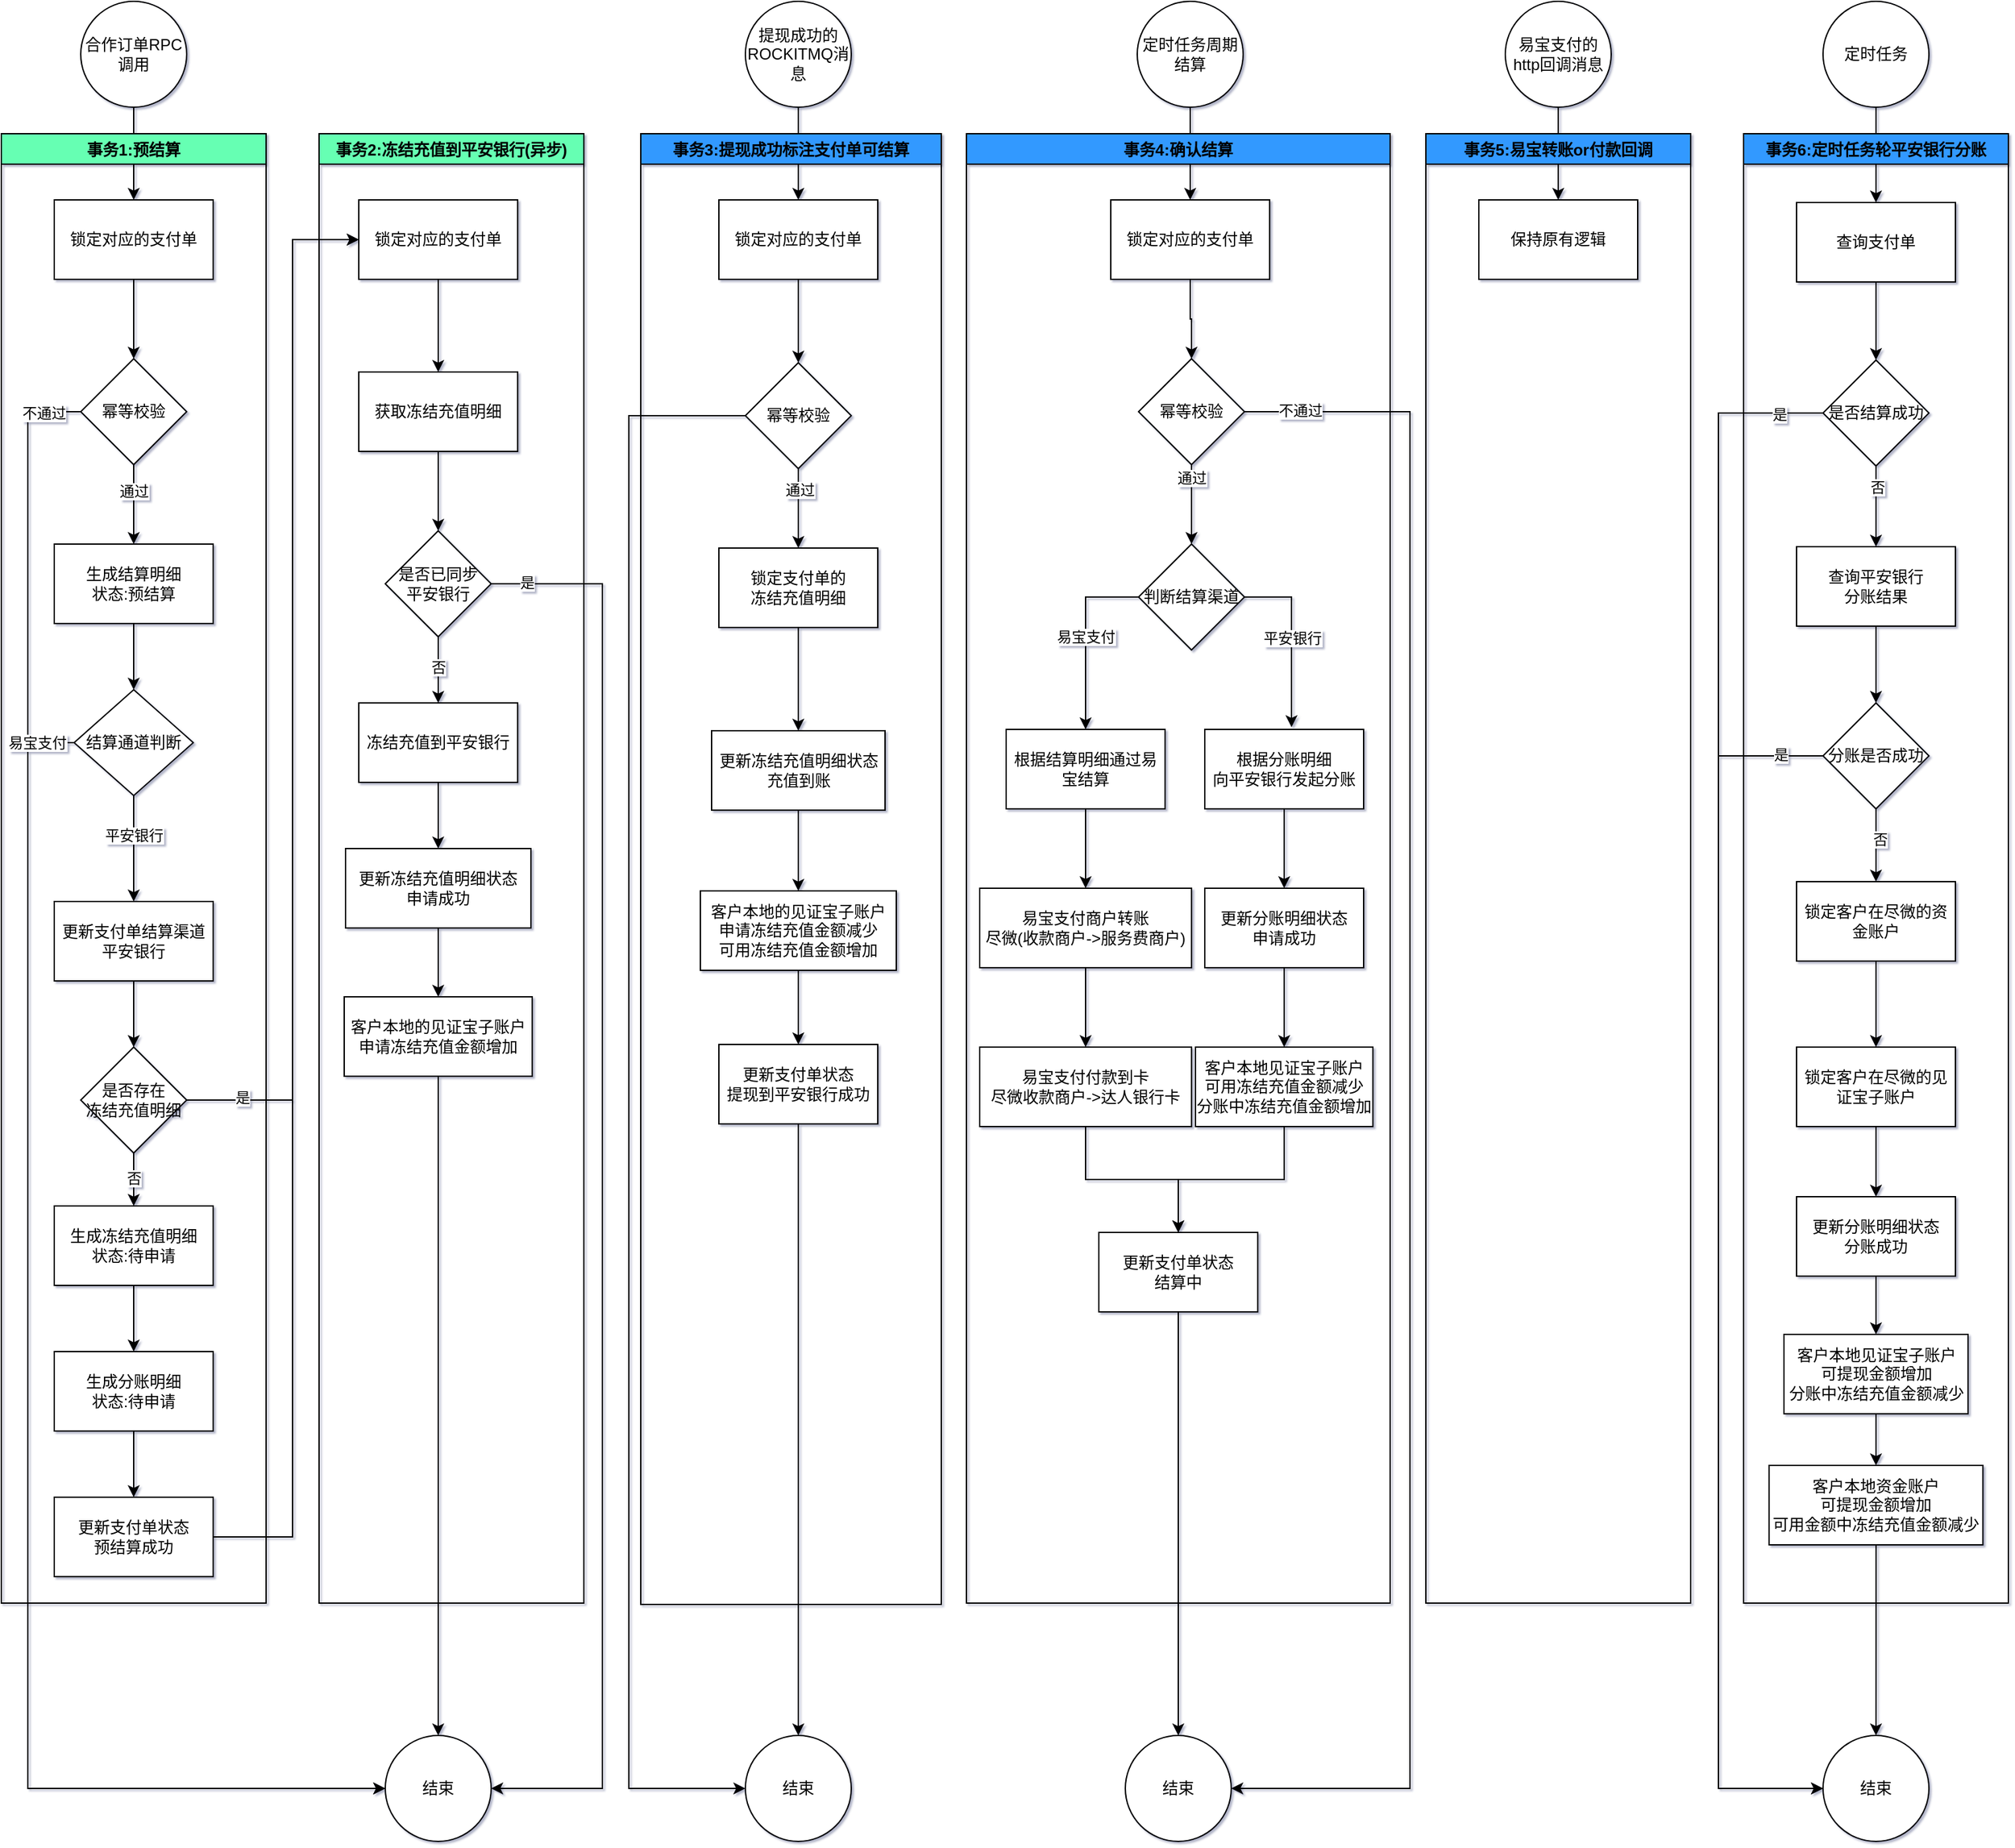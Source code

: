 <mxfile version="16.0.0" type="github">
  <diagram id="C5RBs43oDa-KdzZeNtuy" name="Page-1">
    <mxGraphModel dx="1056" dy="588" grid="0" gridSize="10" guides="1" tooltips="1" connect="1" arrows="1" fold="1" page="1" pageScale="1" pageWidth="827" pageHeight="1169" math="0" shadow="1">
      <root>
        <mxCell id="WIyWlLk6GJQsqaUBKTNV-0" />
        <mxCell id="WIyWlLk6GJQsqaUBKTNV-1" parent="WIyWlLk6GJQsqaUBKTNV-0" />
        <mxCell id="2LK_YFwhrAIKgzWSwJJ9-125" style="edgeStyle=orthogonalEdgeStyle;rounded=0;orthogonalLoop=1;jettySize=auto;html=1;entryX=0.5;entryY=0;entryDx=0;entryDy=0;" edge="1" parent="WIyWlLk6GJQsqaUBKTNV-1" source="2LK_YFwhrAIKgzWSwJJ9-124" target="2LK_YFwhrAIKgzWSwJJ9-101">
          <mxGeometry relative="1" as="geometry" />
        </mxCell>
        <mxCell id="2LK_YFwhrAIKgzWSwJJ9-126" style="edgeStyle=orthogonalEdgeStyle;rounded=0;orthogonalLoop=1;jettySize=auto;html=1;entryX=0.5;entryY=0;entryDx=0;entryDy=0;" edge="1" parent="WIyWlLk6GJQsqaUBKTNV-1" source="2LK_YFwhrAIKgzWSwJJ9-119" target="2LK_YFwhrAIKgzWSwJJ9-93">
          <mxGeometry relative="1" as="geometry" />
        </mxCell>
        <mxCell id="2LK_YFwhrAIKgzWSwJJ9-10" style="edgeStyle=orthogonalEdgeStyle;rounded=0;orthogonalLoop=1;jettySize=auto;html=1;entryX=0.5;entryY=0;entryDx=0;entryDy=0;" edge="1" parent="WIyWlLk6GJQsqaUBKTNV-1" source="2LK_YFwhrAIKgzWSwJJ9-0" target="2LK_YFwhrAIKgzWSwJJ9-3">
          <mxGeometry relative="1" as="geometry" />
        </mxCell>
        <mxCell id="2LK_YFwhrAIKgzWSwJJ9-119" value="易宝支付的http回调消息" style="ellipse;whiteSpace=wrap;html=1;aspect=fixed;fillColor=#FFFFFF;" vertex="1" parent="WIyWlLk6GJQsqaUBKTNV-1">
          <mxGeometry x="1196" y="80" width="80" height="80" as="geometry" />
        </mxCell>
        <mxCell id="2LK_YFwhrAIKgzWSwJJ9-0" value="合作订单RPC调用" style="ellipse;whiteSpace=wrap;html=1;aspect=fixed;" vertex="1" parent="WIyWlLk6GJQsqaUBKTNV-1">
          <mxGeometry x="120" y="80" width="80" height="80" as="geometry" />
        </mxCell>
        <mxCell id="2LK_YFwhrAIKgzWSwJJ9-12" style="edgeStyle=orthogonalEdgeStyle;rounded=0;orthogonalLoop=1;jettySize=auto;html=1;exitX=0.5;exitY=1;exitDx=0;exitDy=0;entryX=0.5;entryY=0;entryDx=0;entryDy=0;" edge="1" parent="WIyWlLk6GJQsqaUBKTNV-1" source="2LK_YFwhrAIKgzWSwJJ9-2" target="2LK_YFwhrAIKgzWSwJJ9-4">
          <mxGeometry relative="1" as="geometry" />
        </mxCell>
        <mxCell id="2LK_YFwhrAIKgzWSwJJ9-22" value="通过" style="edgeLabel;html=1;align=center;verticalAlign=middle;resizable=0;points=[];" vertex="1" connectable="0" parent="2LK_YFwhrAIKgzWSwJJ9-12">
          <mxGeometry x="-0.44" y="2" relative="1" as="geometry">
            <mxPoint x="-2" y="3" as="offset" />
          </mxGeometry>
        </mxCell>
        <mxCell id="2LK_YFwhrAIKgzWSwJJ9-37" style="edgeStyle=orthogonalEdgeStyle;rounded=0;orthogonalLoop=1;jettySize=auto;html=1;entryX=0;entryY=0.5;entryDx=0;entryDy=0;" edge="1" parent="WIyWlLk6GJQsqaUBKTNV-1" source="2LK_YFwhrAIKgzWSwJJ9-2" target="2LK_YFwhrAIKgzWSwJJ9-33">
          <mxGeometry relative="1" as="geometry">
            <mxPoint x="80" y="770" as="targetPoint" />
            <Array as="points">
              <mxPoint x="80" y="390" />
              <mxPoint x="80" y="1430" />
            </Array>
          </mxGeometry>
        </mxCell>
        <mxCell id="2LK_YFwhrAIKgzWSwJJ9-146" value="不通过" style="edgeLabel;html=1;align=center;verticalAlign=middle;resizable=0;points=[];" vertex="1" connectable="0" parent="2LK_YFwhrAIKgzWSwJJ9-37">
          <mxGeometry x="-0.973" y="2" relative="1" as="geometry">
            <mxPoint x="-10" y="-1" as="offset" />
          </mxGeometry>
        </mxCell>
        <mxCell id="2LK_YFwhrAIKgzWSwJJ9-2" value="幂等校验" style="rhombus;whiteSpace=wrap;html=1;" vertex="1" parent="WIyWlLk6GJQsqaUBKTNV-1">
          <mxGeometry x="120" y="350" width="80" height="80" as="geometry" />
        </mxCell>
        <mxCell id="2LK_YFwhrAIKgzWSwJJ9-11" style="edgeStyle=orthogonalEdgeStyle;rounded=0;orthogonalLoop=1;jettySize=auto;html=1;exitX=0.5;exitY=1;exitDx=0;exitDy=0;entryX=0.5;entryY=0;entryDx=0;entryDy=0;" edge="1" parent="WIyWlLk6GJQsqaUBKTNV-1" source="2LK_YFwhrAIKgzWSwJJ9-3" target="2LK_YFwhrAIKgzWSwJJ9-2">
          <mxGeometry relative="1" as="geometry" />
        </mxCell>
        <mxCell id="2LK_YFwhrAIKgzWSwJJ9-3" value="锁定对应的支付单" style="rounded=0;whiteSpace=wrap;html=1;" vertex="1" parent="WIyWlLk6GJQsqaUBKTNV-1">
          <mxGeometry x="100" y="230" width="120" height="60" as="geometry" />
        </mxCell>
        <mxCell id="2LK_YFwhrAIKgzWSwJJ9-13" style="edgeStyle=orthogonalEdgeStyle;rounded=0;orthogonalLoop=1;jettySize=auto;html=1;entryX=0.5;entryY=0;entryDx=0;entryDy=0;" edge="1" parent="WIyWlLk6GJQsqaUBKTNV-1" source="2LK_YFwhrAIKgzWSwJJ9-4" target="2LK_YFwhrAIKgzWSwJJ9-6">
          <mxGeometry relative="1" as="geometry" />
        </mxCell>
        <mxCell id="2LK_YFwhrAIKgzWSwJJ9-4" value="生成结算明细&lt;br&gt;状态:预结算" style="rounded=0;whiteSpace=wrap;html=1;" vertex="1" parent="WIyWlLk6GJQsqaUBKTNV-1">
          <mxGeometry x="100" y="490" width="120" height="60" as="geometry" />
        </mxCell>
        <mxCell id="2LK_YFwhrAIKgzWSwJJ9-18" style="edgeStyle=orthogonalEdgeStyle;rounded=0;orthogonalLoop=1;jettySize=auto;html=1;entryX=0;entryY=0.5;entryDx=0;entryDy=0;exitX=1;exitY=0.5;exitDx=0;exitDy=0;" edge="1" parent="WIyWlLk6GJQsqaUBKTNV-1" source="2LK_YFwhrAIKgzWSwJJ9-24" target="2LK_YFwhrAIKgzWSwJJ9-7">
          <mxGeometry relative="1" as="geometry">
            <Array as="points">
              <mxPoint x="280" y="1240" />
              <mxPoint x="280" y="260" />
            </Array>
          </mxGeometry>
        </mxCell>
        <mxCell id="2LK_YFwhrAIKgzWSwJJ9-35" style="edgeStyle=orthogonalEdgeStyle;rounded=0;orthogonalLoop=1;jettySize=auto;html=1;entryX=0;entryY=0.5;entryDx=0;entryDy=0;" edge="1" parent="WIyWlLk6GJQsqaUBKTNV-1" source="2LK_YFwhrAIKgzWSwJJ9-6" target="2LK_YFwhrAIKgzWSwJJ9-33">
          <mxGeometry relative="1" as="geometry">
            <Array as="points">
              <mxPoint x="80" y="640" />
              <mxPoint x="80" y="1430" />
            </Array>
          </mxGeometry>
        </mxCell>
        <mxCell id="2LK_YFwhrAIKgzWSwJJ9-36" value="易宝支付" style="edgeLabel;html=1;align=center;verticalAlign=middle;resizable=0;points=[];" vertex="1" connectable="0" parent="2LK_YFwhrAIKgzWSwJJ9-35">
          <mxGeometry x="-0.456" y="-3" relative="1" as="geometry">
            <mxPoint x="10" y="-263" as="offset" />
          </mxGeometry>
        </mxCell>
        <mxCell id="2LK_YFwhrAIKgzWSwJJ9-42" style="edgeStyle=orthogonalEdgeStyle;rounded=0;orthogonalLoop=1;jettySize=auto;html=1;entryX=0.5;entryY=0;entryDx=0;entryDy=0;" edge="1" parent="WIyWlLk6GJQsqaUBKTNV-1" source="2LK_YFwhrAIKgzWSwJJ9-6" target="2LK_YFwhrAIKgzWSwJJ9-41">
          <mxGeometry relative="1" as="geometry" />
        </mxCell>
        <mxCell id="2LK_YFwhrAIKgzWSwJJ9-43" value="平安银行" style="edgeLabel;html=1;align=center;verticalAlign=middle;resizable=0;points=[];" vertex="1" connectable="0" parent="2LK_YFwhrAIKgzWSwJJ9-42">
          <mxGeometry x="-0.478" y="3" relative="1" as="geometry">
            <mxPoint x="-3" y="9" as="offset" />
          </mxGeometry>
        </mxCell>
        <mxCell id="2LK_YFwhrAIKgzWSwJJ9-6" value="结算通道判断" style="rhombus;whiteSpace=wrap;html=1;" vertex="1" parent="WIyWlLk6GJQsqaUBKTNV-1">
          <mxGeometry x="115" y="600" width="90" height="80" as="geometry" />
        </mxCell>
        <mxCell id="2LK_YFwhrAIKgzWSwJJ9-27" style="edgeStyle=orthogonalEdgeStyle;rounded=0;orthogonalLoop=1;jettySize=auto;html=1;entryX=0.5;entryY=0;entryDx=0;entryDy=0;" edge="1" parent="WIyWlLk6GJQsqaUBKTNV-1" source="2LK_YFwhrAIKgzWSwJJ9-7" target="2LK_YFwhrAIKgzWSwJJ9-9">
          <mxGeometry relative="1" as="geometry" />
        </mxCell>
        <mxCell id="2LK_YFwhrAIKgzWSwJJ9-7" value="锁定对应的支付单" style="rounded=0;whiteSpace=wrap;html=1;" vertex="1" parent="WIyWlLk6GJQsqaUBKTNV-1">
          <mxGeometry x="330" y="230" width="120" height="60" as="geometry" />
        </mxCell>
        <mxCell id="2LK_YFwhrAIKgzWSwJJ9-31" style="edgeStyle=orthogonalEdgeStyle;rounded=0;orthogonalLoop=1;jettySize=auto;html=1;entryX=0.5;entryY=0;entryDx=0;entryDy=0;" edge="1" parent="WIyWlLk6GJQsqaUBKTNV-1" source="2LK_YFwhrAIKgzWSwJJ9-8" target="2LK_YFwhrAIKgzWSwJJ9-29">
          <mxGeometry relative="1" as="geometry" />
        </mxCell>
        <mxCell id="2LK_YFwhrAIKgzWSwJJ9-143" value="否" style="edgeLabel;html=1;align=center;verticalAlign=middle;resizable=0;points=[];" vertex="1" connectable="0" parent="2LK_YFwhrAIKgzWSwJJ9-31">
          <mxGeometry x="-0.105" relative="1" as="geometry">
            <mxPoint as="offset" />
          </mxGeometry>
        </mxCell>
        <mxCell id="2LK_YFwhrAIKgzWSwJJ9-144" style="edgeStyle=orthogonalEdgeStyle;rounded=0;orthogonalLoop=1;jettySize=auto;html=1;entryX=1;entryY=0.5;entryDx=0;entryDy=0;" edge="1" parent="WIyWlLk6GJQsqaUBKTNV-1" source="2LK_YFwhrAIKgzWSwJJ9-8" target="2LK_YFwhrAIKgzWSwJJ9-33">
          <mxGeometry relative="1" as="geometry">
            <mxPoint x="509" y="1147" as="targetPoint" />
            <Array as="points">
              <mxPoint x="514" y="520" />
              <mxPoint x="514" y="1430" />
            </Array>
          </mxGeometry>
        </mxCell>
        <mxCell id="2LK_YFwhrAIKgzWSwJJ9-145" value="是" style="edgeLabel;html=1;align=center;verticalAlign=middle;resizable=0;points=[];" vertex="1" connectable="0" parent="2LK_YFwhrAIKgzWSwJJ9-144">
          <mxGeometry x="-0.951" y="1" relative="1" as="geometry">
            <mxPoint as="offset" />
          </mxGeometry>
        </mxCell>
        <mxCell id="2LK_YFwhrAIKgzWSwJJ9-8" value="是否已同步&lt;br&gt;平安银行" style="rhombus;whiteSpace=wrap;html=1;" vertex="1" parent="WIyWlLk6GJQsqaUBKTNV-1">
          <mxGeometry x="350" y="480" width="80" height="80" as="geometry" />
        </mxCell>
        <mxCell id="2LK_YFwhrAIKgzWSwJJ9-28" style="edgeStyle=orthogonalEdgeStyle;rounded=0;orthogonalLoop=1;jettySize=auto;html=1;entryX=0.5;entryY=0;entryDx=0;entryDy=0;" edge="1" parent="WIyWlLk6GJQsqaUBKTNV-1" source="2LK_YFwhrAIKgzWSwJJ9-9" target="2LK_YFwhrAIKgzWSwJJ9-8">
          <mxGeometry relative="1" as="geometry" />
        </mxCell>
        <mxCell id="2LK_YFwhrAIKgzWSwJJ9-9" value="获取冻结充值明细" style="rounded=0;whiteSpace=wrap;html=1;" vertex="1" parent="WIyWlLk6GJQsqaUBKTNV-1">
          <mxGeometry x="330" y="360" width="120" height="60" as="geometry" />
        </mxCell>
        <mxCell id="2LK_YFwhrAIKgzWSwJJ9-19" style="edgeStyle=orthogonalEdgeStyle;rounded=0;orthogonalLoop=1;jettySize=auto;html=1;entryX=0;entryY=0.5;entryDx=0;entryDy=0;exitX=1;exitY=0.5;exitDx=0;exitDy=0;" edge="1" parent="WIyWlLk6GJQsqaUBKTNV-1" source="2LK_YFwhrAIKgzWSwJJ9-15" target="2LK_YFwhrAIKgzWSwJJ9-7">
          <mxGeometry relative="1" as="geometry">
            <Array as="points">
              <mxPoint x="280" y="910" />
              <mxPoint x="280" y="260" />
            </Array>
          </mxGeometry>
        </mxCell>
        <mxCell id="2LK_YFwhrAIKgzWSwJJ9-21" value="是" style="edgeLabel;html=1;align=center;verticalAlign=middle;resizable=0;points=[];" vertex="1" connectable="0" parent="2LK_YFwhrAIKgzWSwJJ9-19">
          <mxGeometry x="-0.893" y="2" relative="1" as="geometry">
            <mxPoint as="offset" />
          </mxGeometry>
        </mxCell>
        <mxCell id="2LK_YFwhrAIKgzWSwJJ9-23" value="事务1:预结算" style="swimlane;fillColor=#66FFB3;" vertex="1" parent="WIyWlLk6GJQsqaUBKTNV-1">
          <mxGeometry x="60" y="180" width="200" height="1110" as="geometry" />
        </mxCell>
        <mxCell id="2LK_YFwhrAIKgzWSwJJ9-24" value="更新支付单状态&lt;br&gt;预结算成功" style="rounded=0;whiteSpace=wrap;html=1;" vertex="1" parent="2LK_YFwhrAIKgzWSwJJ9-23">
          <mxGeometry x="40" y="1030" width="120" height="60" as="geometry" />
        </mxCell>
        <mxCell id="2LK_YFwhrAIKgzWSwJJ9-57" style="edgeStyle=orthogonalEdgeStyle;rounded=0;orthogonalLoop=1;jettySize=auto;html=1;entryX=0.5;entryY=0;entryDx=0;entryDy=0;" edge="1" parent="2LK_YFwhrAIKgzWSwJJ9-23" source="2LK_YFwhrAIKgzWSwJJ9-5" target="2LK_YFwhrAIKgzWSwJJ9-56">
          <mxGeometry relative="1" as="geometry" />
        </mxCell>
        <mxCell id="2LK_YFwhrAIKgzWSwJJ9-5" value="生成冻结充值明细&lt;br&gt;状态:待申请" style="rounded=0;whiteSpace=wrap;html=1;" vertex="1" parent="2LK_YFwhrAIKgzWSwJJ9-23">
          <mxGeometry x="40" y="810" width="120" height="60" as="geometry" />
        </mxCell>
        <mxCell id="2LK_YFwhrAIKgzWSwJJ9-15" value="是否存在&lt;br&gt;冻结充值明细" style="rhombus;whiteSpace=wrap;html=1;" vertex="1" parent="2LK_YFwhrAIKgzWSwJJ9-23">
          <mxGeometry x="60" y="690" width="80" height="80" as="geometry" />
        </mxCell>
        <mxCell id="2LK_YFwhrAIKgzWSwJJ9-16" style="edgeStyle=orthogonalEdgeStyle;rounded=0;orthogonalLoop=1;jettySize=auto;html=1;entryX=0.5;entryY=0;entryDx=0;entryDy=0;" edge="1" parent="2LK_YFwhrAIKgzWSwJJ9-23" source="2LK_YFwhrAIKgzWSwJJ9-15" target="2LK_YFwhrAIKgzWSwJJ9-5">
          <mxGeometry relative="1" as="geometry" />
        </mxCell>
        <mxCell id="2LK_YFwhrAIKgzWSwJJ9-20" value="否" style="edgeLabel;html=1;align=center;verticalAlign=middle;resizable=0;points=[];" vertex="1" connectable="0" parent="2LK_YFwhrAIKgzWSwJJ9-16">
          <mxGeometry x="-0.683" y="2" relative="1" as="geometry">
            <mxPoint x="-2" y="12" as="offset" />
          </mxGeometry>
        </mxCell>
        <mxCell id="2LK_YFwhrAIKgzWSwJJ9-44" style="edgeStyle=orthogonalEdgeStyle;rounded=0;orthogonalLoop=1;jettySize=auto;html=1;entryX=0.5;entryY=0;entryDx=0;entryDy=0;" edge="1" parent="2LK_YFwhrAIKgzWSwJJ9-23" source="2LK_YFwhrAIKgzWSwJJ9-41" target="2LK_YFwhrAIKgzWSwJJ9-15">
          <mxGeometry relative="1" as="geometry" />
        </mxCell>
        <mxCell id="2LK_YFwhrAIKgzWSwJJ9-41" value="更新支付单结算渠道&lt;br&gt;平安银行" style="rounded=0;whiteSpace=wrap;html=1;" vertex="1" parent="2LK_YFwhrAIKgzWSwJJ9-23">
          <mxGeometry x="40" y="580" width="120" height="60" as="geometry" />
        </mxCell>
        <mxCell id="2LK_YFwhrAIKgzWSwJJ9-58" style="edgeStyle=orthogonalEdgeStyle;rounded=0;orthogonalLoop=1;jettySize=auto;html=1;entryX=0.5;entryY=0;entryDx=0;entryDy=0;" edge="1" parent="2LK_YFwhrAIKgzWSwJJ9-23" source="2LK_YFwhrAIKgzWSwJJ9-56" target="2LK_YFwhrAIKgzWSwJJ9-24">
          <mxGeometry relative="1" as="geometry" />
        </mxCell>
        <mxCell id="2LK_YFwhrAIKgzWSwJJ9-56" value="生成分账明细&lt;br&gt;状态:待申请" style="rounded=0;whiteSpace=wrap;html=1;fillColor=#FFFFFF;" vertex="1" parent="2LK_YFwhrAIKgzWSwJJ9-23">
          <mxGeometry x="40" y="920" width="120" height="60" as="geometry" />
        </mxCell>
        <mxCell id="2LK_YFwhrAIKgzWSwJJ9-26" value="事务2:冻结充值到平安银行(异步)" style="swimlane;fillColor=#66FFB3;" vertex="1" parent="WIyWlLk6GJQsqaUBKTNV-1">
          <mxGeometry x="300" y="180" width="200" height="1110" as="geometry" />
        </mxCell>
        <mxCell id="2LK_YFwhrAIKgzWSwJJ9-32" style="edgeStyle=orthogonalEdgeStyle;rounded=0;orthogonalLoop=1;jettySize=auto;html=1;entryX=0.5;entryY=0;entryDx=0;entryDy=0;" edge="1" parent="2LK_YFwhrAIKgzWSwJJ9-26" source="2LK_YFwhrAIKgzWSwJJ9-29" target="2LK_YFwhrAIKgzWSwJJ9-30">
          <mxGeometry relative="1" as="geometry" />
        </mxCell>
        <mxCell id="2LK_YFwhrAIKgzWSwJJ9-29" value="冻结充值到平安银行" style="rounded=0;whiteSpace=wrap;html=1;" vertex="1" parent="2LK_YFwhrAIKgzWSwJJ9-26">
          <mxGeometry x="30" y="430" width="120" height="60" as="geometry" />
        </mxCell>
        <mxCell id="2LK_YFwhrAIKgzWSwJJ9-104" style="edgeStyle=orthogonalEdgeStyle;rounded=0;orthogonalLoop=1;jettySize=auto;html=1;entryX=0.5;entryY=0;entryDx=0;entryDy=0;" edge="1" parent="2LK_YFwhrAIKgzWSwJJ9-26" source="2LK_YFwhrAIKgzWSwJJ9-30" target="2LK_YFwhrAIKgzWSwJJ9-103">
          <mxGeometry relative="1" as="geometry" />
        </mxCell>
        <mxCell id="2LK_YFwhrAIKgzWSwJJ9-30" value="更新冻结充值明细状态&lt;br&gt;申请成功" style="rounded=0;whiteSpace=wrap;html=1;" vertex="1" parent="2LK_YFwhrAIKgzWSwJJ9-26">
          <mxGeometry x="20" y="540" width="140" height="60" as="geometry" />
        </mxCell>
        <mxCell id="2LK_YFwhrAIKgzWSwJJ9-103" value="客户本地的见证宝子账户&lt;br&gt;申请冻结充值金额增加" style="rounded=0;whiteSpace=wrap;html=1;fillColor=#FFFFFF;" vertex="1" parent="2LK_YFwhrAIKgzWSwJJ9-26">
          <mxGeometry x="19" y="652" width="142" height="60" as="geometry" />
        </mxCell>
        <mxCell id="2LK_YFwhrAIKgzWSwJJ9-33" value="结束" style="ellipse;whiteSpace=wrap;html=1;aspect=fixed;" vertex="1" parent="WIyWlLk6GJQsqaUBKTNV-1">
          <mxGeometry x="350" y="1390" width="80" height="80" as="geometry" />
        </mxCell>
        <mxCell id="2LK_YFwhrAIKgzWSwJJ9-34" style="edgeStyle=orthogonalEdgeStyle;rounded=0;orthogonalLoop=1;jettySize=auto;html=1;entryX=0.5;entryY=0;entryDx=0;entryDy=0;exitX=0.5;exitY=1;exitDx=0;exitDy=0;" edge="1" parent="WIyWlLk6GJQsqaUBKTNV-1" source="2LK_YFwhrAIKgzWSwJJ9-103" target="2LK_YFwhrAIKgzWSwJJ9-33">
          <mxGeometry relative="1" as="geometry">
            <mxPoint x="390" y="941" as="sourcePoint" />
          </mxGeometry>
        </mxCell>
        <mxCell id="2LK_YFwhrAIKgzWSwJJ9-72" style="edgeStyle=orthogonalEdgeStyle;rounded=0;orthogonalLoop=1;jettySize=auto;html=1;entryX=0.5;entryY=0;entryDx=0;entryDy=0;" edge="1" parent="WIyWlLk6GJQsqaUBKTNV-1" source="2LK_YFwhrAIKgzWSwJJ9-38" target="2LK_YFwhrAIKgzWSwJJ9-47">
          <mxGeometry relative="1" as="geometry" />
        </mxCell>
        <mxCell id="2LK_YFwhrAIKgzWSwJJ9-38" value="定时任务周期结算" style="ellipse;whiteSpace=wrap;html=1;aspect=fixed;" vertex="1" parent="WIyWlLk6GJQsqaUBKTNV-1">
          <mxGeometry x="918" y="80" width="80" height="80" as="geometry" />
        </mxCell>
        <mxCell id="2LK_YFwhrAIKgzWSwJJ9-54" value="事务4:确认结算" style="swimlane;fillColor=#3399FF;" vertex="1" parent="WIyWlLk6GJQsqaUBKTNV-1">
          <mxGeometry x="789" y="180" width="320" height="1110" as="geometry" />
        </mxCell>
        <mxCell id="2LK_YFwhrAIKgzWSwJJ9-65" style="edgeStyle=orthogonalEdgeStyle;rounded=0;orthogonalLoop=1;jettySize=auto;html=1;entryX=0.5;entryY=0;entryDx=0;entryDy=0;" edge="1" parent="2LK_YFwhrAIKgzWSwJJ9-54" source="2LK_YFwhrAIKgzWSwJJ9-50" target="2LK_YFwhrAIKgzWSwJJ9-51">
          <mxGeometry relative="1" as="geometry" />
        </mxCell>
        <mxCell id="2LK_YFwhrAIKgzWSwJJ9-50" value="根据分账明细&lt;br&gt;向平安银行发起分账" style="rounded=0;whiteSpace=wrap;html=1;fillColor=#FFFFFF;" vertex="1" parent="2LK_YFwhrAIKgzWSwJJ9-54">
          <mxGeometry x="180" y="450" width="120" height="60" as="geometry" />
        </mxCell>
        <mxCell id="2LK_YFwhrAIKgzWSwJJ9-69" style="edgeStyle=orthogonalEdgeStyle;rounded=0;orthogonalLoop=1;jettySize=auto;html=1;entryX=0.5;entryY=0;entryDx=0;entryDy=0;exitX=0.5;exitY=1;exitDx=0;exitDy=0;" edge="1" parent="2LK_YFwhrAIKgzWSwJJ9-54" source="2LK_YFwhrAIKgzWSwJJ9-121" target="2LK_YFwhrAIKgzWSwJJ9-52">
          <mxGeometry relative="1" as="geometry">
            <mxPoint x="264" y="766" as="sourcePoint" />
            <Array as="points">
              <mxPoint x="240" y="790" />
              <mxPoint x="160" y="790" />
            </Array>
          </mxGeometry>
        </mxCell>
        <mxCell id="2LK_YFwhrAIKgzWSwJJ9-122" style="edgeStyle=orthogonalEdgeStyle;rounded=0;orthogonalLoop=1;jettySize=auto;html=1;" edge="1" parent="2LK_YFwhrAIKgzWSwJJ9-54" source="2LK_YFwhrAIKgzWSwJJ9-51" target="2LK_YFwhrAIKgzWSwJJ9-121">
          <mxGeometry relative="1" as="geometry" />
        </mxCell>
        <mxCell id="2LK_YFwhrAIKgzWSwJJ9-51" value="更新分账明细状态&lt;br&gt;申请成功" style="rounded=0;whiteSpace=wrap;html=1;fillColor=#FFFFFF;" vertex="1" parent="2LK_YFwhrAIKgzWSwJJ9-54">
          <mxGeometry x="180" y="570" width="120" height="60" as="geometry" />
        </mxCell>
        <mxCell id="2LK_YFwhrAIKgzWSwJJ9-52" value="更新支付单状态&lt;br&gt;结算中" style="rounded=0;whiteSpace=wrap;html=1;fillColor=#FFFFFF;" vertex="1" parent="2LK_YFwhrAIKgzWSwJJ9-54">
          <mxGeometry x="100" y="830" width="120" height="60" as="geometry" />
        </mxCell>
        <mxCell id="2LK_YFwhrAIKgzWSwJJ9-70" style="edgeStyle=orthogonalEdgeStyle;rounded=0;orthogonalLoop=1;jettySize=auto;html=1;entryX=0.5;entryY=0;entryDx=0;entryDy=0;" edge="1" parent="2LK_YFwhrAIKgzWSwJJ9-54" source="2LK_YFwhrAIKgzWSwJJ9-47" target="2LK_YFwhrAIKgzWSwJJ9-48">
          <mxGeometry relative="1" as="geometry" />
        </mxCell>
        <mxCell id="2LK_YFwhrAIKgzWSwJJ9-47" value="锁定对应的支付单" style="rounded=0;whiteSpace=wrap;html=1;" vertex="1" parent="2LK_YFwhrAIKgzWSwJJ9-54">
          <mxGeometry x="109" y="50" width="120" height="60" as="geometry" />
        </mxCell>
        <mxCell id="2LK_YFwhrAIKgzWSwJJ9-71" style="edgeStyle=orthogonalEdgeStyle;rounded=0;orthogonalLoop=1;jettySize=auto;html=1;" edge="1" parent="2LK_YFwhrAIKgzWSwJJ9-54" source="2LK_YFwhrAIKgzWSwJJ9-48" target="2LK_YFwhrAIKgzWSwJJ9-59">
          <mxGeometry relative="1" as="geometry" />
        </mxCell>
        <mxCell id="2LK_YFwhrAIKgzWSwJJ9-148" value="通过" style="edgeLabel;html=1;align=center;verticalAlign=middle;resizable=0;points=[];" vertex="1" connectable="0" parent="2LK_YFwhrAIKgzWSwJJ9-71">
          <mxGeometry x="-0.686" relative="1" as="geometry">
            <mxPoint as="offset" />
          </mxGeometry>
        </mxCell>
        <mxCell id="2LK_YFwhrAIKgzWSwJJ9-48" value="幂等校验" style="rhombus;whiteSpace=wrap;html=1;" vertex="1" parent="2LK_YFwhrAIKgzWSwJJ9-54">
          <mxGeometry x="130" y="170" width="80" height="80" as="geometry" />
        </mxCell>
        <mxCell id="2LK_YFwhrAIKgzWSwJJ9-60" value="平安银行" style="edgeStyle=orthogonalEdgeStyle;rounded=0;orthogonalLoop=1;jettySize=auto;html=1;entryX=0.546;entryY=-0.028;entryDx=0;entryDy=0;entryPerimeter=0;" edge="1" parent="2LK_YFwhrAIKgzWSwJJ9-54" source="2LK_YFwhrAIKgzWSwJJ9-59" target="2LK_YFwhrAIKgzWSwJJ9-50">
          <mxGeometry relative="1" as="geometry">
            <Array as="points">
              <mxPoint x="245" y="350" />
            </Array>
          </mxGeometry>
        </mxCell>
        <mxCell id="2LK_YFwhrAIKgzWSwJJ9-63" value="易宝支付" style="edgeStyle=orthogonalEdgeStyle;rounded=0;orthogonalLoop=1;jettySize=auto;html=1;entryX=0.5;entryY=0;entryDx=0;entryDy=0;exitX=0;exitY=0.5;exitDx=0;exitDy=0;" edge="1" parent="2LK_YFwhrAIKgzWSwJJ9-54" source="2LK_YFwhrAIKgzWSwJJ9-59" target="2LK_YFwhrAIKgzWSwJJ9-66">
          <mxGeometry relative="1" as="geometry" />
        </mxCell>
        <mxCell id="2LK_YFwhrAIKgzWSwJJ9-59" value="判断结算渠道" style="rhombus;whiteSpace=wrap;html=1;fillColor=#FFFFFF;" vertex="1" parent="2LK_YFwhrAIKgzWSwJJ9-54">
          <mxGeometry x="130" y="310" width="80" height="80" as="geometry" />
        </mxCell>
        <mxCell id="2LK_YFwhrAIKgzWSwJJ9-64" style="edgeStyle=orthogonalEdgeStyle;rounded=0;orthogonalLoop=1;jettySize=auto;html=1;entryX=0.5;entryY=0;entryDx=0;entryDy=0;" edge="1" parent="2LK_YFwhrAIKgzWSwJJ9-54" source="2LK_YFwhrAIKgzWSwJJ9-61" target="2LK_YFwhrAIKgzWSwJJ9-62">
          <mxGeometry relative="1" as="geometry" />
        </mxCell>
        <mxCell id="2LK_YFwhrAIKgzWSwJJ9-61" value="易宝支付商户转账&lt;br&gt;尽微(收款商户-&amp;gt;服务费商户)" style="rounded=0;whiteSpace=wrap;html=1;fillColor=#FFFFFF;" vertex="1" parent="2LK_YFwhrAIKgzWSwJJ9-54">
          <mxGeometry x="10" y="570" width="160" height="60" as="geometry" />
        </mxCell>
        <mxCell id="2LK_YFwhrAIKgzWSwJJ9-68" style="edgeStyle=orthogonalEdgeStyle;rounded=0;orthogonalLoop=1;jettySize=auto;html=1;entryX=0.5;entryY=0;entryDx=0;entryDy=0;" edge="1" parent="2LK_YFwhrAIKgzWSwJJ9-54" source="2LK_YFwhrAIKgzWSwJJ9-62" target="2LK_YFwhrAIKgzWSwJJ9-52">
          <mxGeometry relative="1" as="geometry" />
        </mxCell>
        <mxCell id="2LK_YFwhrAIKgzWSwJJ9-62" value="易宝支付付款到卡&lt;br&gt;尽微收款商户-&amp;gt;达人银行卡" style="rounded=0;whiteSpace=wrap;html=1;fillColor=#FFFFFF;" vertex="1" parent="2LK_YFwhrAIKgzWSwJJ9-54">
          <mxGeometry x="10" y="690" width="160" height="60" as="geometry" />
        </mxCell>
        <mxCell id="2LK_YFwhrAIKgzWSwJJ9-67" style="edgeStyle=orthogonalEdgeStyle;rounded=0;orthogonalLoop=1;jettySize=auto;html=1;entryX=0.5;entryY=0;entryDx=0;entryDy=0;" edge="1" parent="2LK_YFwhrAIKgzWSwJJ9-54" source="2LK_YFwhrAIKgzWSwJJ9-66" target="2LK_YFwhrAIKgzWSwJJ9-61">
          <mxGeometry relative="1" as="geometry" />
        </mxCell>
        <mxCell id="2LK_YFwhrAIKgzWSwJJ9-66" value="根据结算明细通过易宝结算" style="rounded=0;whiteSpace=wrap;html=1;fillColor=#FFFFFF;" vertex="1" parent="2LK_YFwhrAIKgzWSwJJ9-54">
          <mxGeometry x="30" y="450" width="120" height="60" as="geometry" />
        </mxCell>
        <mxCell id="2LK_YFwhrAIKgzWSwJJ9-121" value="客户本地见证宝子账户&lt;br&gt;可用冻结充值金额减少&lt;br&gt;分账中冻结充值金额增加" style="rounded=0;whiteSpace=wrap;html=1;fillColor=#FFFFFF;" vertex="1" parent="2LK_YFwhrAIKgzWSwJJ9-54">
          <mxGeometry x="173" y="690" width="134" height="60" as="geometry" />
        </mxCell>
        <mxCell id="2LK_YFwhrAIKgzWSwJJ9-94" value="事务6:定时任务轮平安银行分账" style="swimlane;fillColor=#3399FF;" vertex="1" parent="WIyWlLk6GJQsqaUBKTNV-1">
          <mxGeometry x="1376" y="180" width="200" height="1110" as="geometry" />
        </mxCell>
        <mxCell id="2LK_YFwhrAIKgzWSwJJ9-129" style="edgeStyle=orthogonalEdgeStyle;rounded=0;orthogonalLoop=1;jettySize=auto;html=1;entryX=0.5;entryY=0;entryDx=0;entryDy=0;" edge="1" parent="2LK_YFwhrAIKgzWSwJJ9-94" source="2LK_YFwhrAIKgzWSwJJ9-95" target="2LK_YFwhrAIKgzWSwJJ9-100">
          <mxGeometry relative="1" as="geometry" />
        </mxCell>
        <mxCell id="2LK_YFwhrAIKgzWSwJJ9-95" value="锁定客户在尽微的资金账户" style="rounded=0;whiteSpace=wrap;html=1;fillColor=#FFFFFF;" vertex="1" parent="2LK_YFwhrAIKgzWSwJJ9-94">
          <mxGeometry x="40" y="565" width="120" height="60" as="geometry" />
        </mxCell>
        <mxCell id="2LK_YFwhrAIKgzWSwJJ9-140" style="edgeStyle=orthogonalEdgeStyle;rounded=0;orthogonalLoop=1;jettySize=auto;html=1;entryX=0.5;entryY=0;entryDx=0;entryDy=0;" edge="1" parent="2LK_YFwhrAIKgzWSwJJ9-94" source="2LK_YFwhrAIKgzWSwJJ9-100" target="2LK_YFwhrAIKgzWSwJJ9-137">
          <mxGeometry relative="1" as="geometry" />
        </mxCell>
        <mxCell id="2LK_YFwhrAIKgzWSwJJ9-100" value="锁定客户在尽微的见证宝子账户" style="rounded=0;whiteSpace=wrap;html=1;fillColor=#FFFFFF;" vertex="1" parent="2LK_YFwhrAIKgzWSwJJ9-94">
          <mxGeometry x="40" y="690" width="120" height="60" as="geometry" />
        </mxCell>
        <mxCell id="2LK_YFwhrAIKgzWSwJJ9-127" style="edgeStyle=orthogonalEdgeStyle;rounded=0;orthogonalLoop=1;jettySize=auto;html=1;entryX=0.5;entryY=0;entryDx=0;entryDy=0;" edge="1" parent="2LK_YFwhrAIKgzWSwJJ9-94" source="2LK_YFwhrAIKgzWSwJJ9-101" target="2LK_YFwhrAIKgzWSwJJ9-102">
          <mxGeometry relative="1" as="geometry" />
        </mxCell>
        <mxCell id="2LK_YFwhrAIKgzWSwJJ9-101" value="查询支付单" style="rounded=0;whiteSpace=wrap;html=1;fillColor=#FFFFFF;" vertex="1" parent="2LK_YFwhrAIKgzWSwJJ9-94">
          <mxGeometry x="40" y="52" width="120" height="60" as="geometry" />
        </mxCell>
        <mxCell id="2LK_YFwhrAIKgzWSwJJ9-131" style="edgeStyle=orthogonalEdgeStyle;rounded=0;orthogonalLoop=1;jettySize=auto;html=1;entryX=0.5;entryY=0;entryDx=0;entryDy=0;" edge="1" parent="2LK_YFwhrAIKgzWSwJJ9-94" source="2LK_YFwhrAIKgzWSwJJ9-102" target="2LK_YFwhrAIKgzWSwJJ9-130">
          <mxGeometry relative="1" as="geometry" />
        </mxCell>
        <mxCell id="2LK_YFwhrAIKgzWSwJJ9-153" value="否" style="edgeLabel;html=1;align=center;verticalAlign=middle;resizable=0;points=[];" vertex="1" connectable="0" parent="2LK_YFwhrAIKgzWSwJJ9-131">
          <mxGeometry x="-0.481" y="1" relative="1" as="geometry">
            <mxPoint as="offset" />
          </mxGeometry>
        </mxCell>
        <mxCell id="2LK_YFwhrAIKgzWSwJJ9-102" value="是否结算成功" style="rhombus;whiteSpace=wrap;html=1;fillColor=#FFFFFF;" vertex="1" parent="2LK_YFwhrAIKgzWSwJJ9-94">
          <mxGeometry x="60" y="171" width="80" height="80" as="geometry" />
        </mxCell>
        <mxCell id="2LK_YFwhrAIKgzWSwJJ9-135" style="edgeStyle=orthogonalEdgeStyle;rounded=0;orthogonalLoop=1;jettySize=auto;html=1;entryX=0.5;entryY=0;entryDx=0;entryDy=0;" edge="1" parent="2LK_YFwhrAIKgzWSwJJ9-94" source="2LK_YFwhrAIKgzWSwJJ9-130" target="2LK_YFwhrAIKgzWSwJJ9-134">
          <mxGeometry relative="1" as="geometry" />
        </mxCell>
        <mxCell id="2LK_YFwhrAIKgzWSwJJ9-130" value="查询平安银行&lt;br&gt;分账结果" style="rounded=0;whiteSpace=wrap;html=1;fillColor=#FFFFFF;" vertex="1" parent="2LK_YFwhrAIKgzWSwJJ9-94">
          <mxGeometry x="40" y="312" width="120" height="60" as="geometry" />
        </mxCell>
        <mxCell id="2LK_YFwhrAIKgzWSwJJ9-136" style="edgeStyle=orthogonalEdgeStyle;rounded=0;orthogonalLoop=1;jettySize=auto;html=1;entryX=0.5;entryY=0;entryDx=0;entryDy=0;" edge="1" parent="2LK_YFwhrAIKgzWSwJJ9-94" source="2LK_YFwhrAIKgzWSwJJ9-134" target="2LK_YFwhrAIKgzWSwJJ9-95">
          <mxGeometry relative="1" as="geometry" />
        </mxCell>
        <mxCell id="2LK_YFwhrAIKgzWSwJJ9-154" value="否" style="edgeLabel;html=1;align=center;verticalAlign=middle;resizable=0;points=[];" vertex="1" connectable="0" parent="2LK_YFwhrAIKgzWSwJJ9-136">
          <mxGeometry x="-0.173" y="3" relative="1" as="geometry">
            <mxPoint as="offset" />
          </mxGeometry>
        </mxCell>
        <mxCell id="2LK_YFwhrAIKgzWSwJJ9-134" value="分账是否成功" style="rhombus;whiteSpace=wrap;html=1;fillColor=#FFFFFF;" vertex="1" parent="2LK_YFwhrAIKgzWSwJJ9-94">
          <mxGeometry x="60" y="430" width="80" height="80" as="geometry" />
        </mxCell>
        <mxCell id="2LK_YFwhrAIKgzWSwJJ9-141" style="edgeStyle=orthogonalEdgeStyle;rounded=0;orthogonalLoop=1;jettySize=auto;html=1;" edge="1" parent="2LK_YFwhrAIKgzWSwJJ9-94" source="2LK_YFwhrAIKgzWSwJJ9-137" target="2LK_YFwhrAIKgzWSwJJ9-138">
          <mxGeometry relative="1" as="geometry" />
        </mxCell>
        <mxCell id="2LK_YFwhrAIKgzWSwJJ9-137" value="更新分账明细状态&lt;br&gt;分账成功" style="rounded=0;whiteSpace=wrap;html=1;fillColor=#FFFFFF;" vertex="1" parent="2LK_YFwhrAIKgzWSwJJ9-94">
          <mxGeometry x="40" y="803" width="120" height="60" as="geometry" />
        </mxCell>
        <mxCell id="2LK_YFwhrAIKgzWSwJJ9-138" value="客户本地见证宝子账户&lt;br&gt;可提现金额增加&lt;br&gt;分账中冻结充值金额减少" style="rounded=0;whiteSpace=wrap;html=1;fillColor=#FFFFFF;" vertex="1" parent="2LK_YFwhrAIKgzWSwJJ9-94">
          <mxGeometry x="30.5" y="907" width="139" height="60" as="geometry" />
        </mxCell>
        <mxCell id="2LK_YFwhrAIKgzWSwJJ9-139" value="客户本地资金账户&lt;br&gt;可提现金额增加&lt;br&gt;可用金额中冻结充值金额减少" style="rounded=0;whiteSpace=wrap;html=1;fillColor=#FFFFFF;" vertex="1" parent="2LK_YFwhrAIKgzWSwJJ9-94">
          <mxGeometry x="19.25" y="1006" width="161.5" height="60" as="geometry" />
        </mxCell>
        <mxCell id="2LK_YFwhrAIKgzWSwJJ9-142" style="edgeStyle=orthogonalEdgeStyle;rounded=0;orthogonalLoop=1;jettySize=auto;html=1;entryX=0.5;entryY=0;entryDx=0;entryDy=0;" edge="1" parent="2LK_YFwhrAIKgzWSwJJ9-94" source="2LK_YFwhrAIKgzWSwJJ9-138" target="2LK_YFwhrAIKgzWSwJJ9-139">
          <mxGeometry relative="1" as="geometry">
            <mxPoint x="100.0" y="995.704" as="targetPoint" />
          </mxGeometry>
        </mxCell>
        <mxCell id="2LK_YFwhrAIKgzWSwJJ9-96" value="结束" style="ellipse;whiteSpace=wrap;html=1;aspect=fixed;" vertex="1" parent="WIyWlLk6GJQsqaUBKTNV-1">
          <mxGeometry x="909" y="1390" width="80" height="80" as="geometry" />
        </mxCell>
        <mxCell id="2LK_YFwhrAIKgzWSwJJ9-92" value="事务5:易宝转账or付款回调" style="swimlane;fillColor=#3399FF;" vertex="1" parent="WIyWlLk6GJQsqaUBKTNV-1">
          <mxGeometry x="1136" y="180" width="200" height="1110" as="geometry" />
        </mxCell>
        <mxCell id="2LK_YFwhrAIKgzWSwJJ9-93" value="保持原有逻辑" style="rounded=0;whiteSpace=wrap;html=1;fillColor=#FFFFFF;" vertex="1" parent="2LK_YFwhrAIKgzWSwJJ9-92">
          <mxGeometry x="40" y="50" width="120" height="60" as="geometry" />
        </mxCell>
        <mxCell id="2LK_YFwhrAIKgzWSwJJ9-97" style="edgeStyle=orthogonalEdgeStyle;rounded=0;orthogonalLoop=1;jettySize=auto;html=1;entryX=0.5;entryY=0;entryDx=0;entryDy=0;" edge="1" parent="WIyWlLk6GJQsqaUBKTNV-1" source="2LK_YFwhrAIKgzWSwJJ9-52" target="2LK_YFwhrAIKgzWSwJJ9-96">
          <mxGeometry relative="1" as="geometry" />
        </mxCell>
        <mxCell id="2LK_YFwhrAIKgzWSwJJ9-112" style="edgeStyle=orthogonalEdgeStyle;rounded=0;orthogonalLoop=1;jettySize=auto;html=1;entryX=0.5;entryY=0;entryDx=0;entryDy=0;" edge="1" parent="WIyWlLk6GJQsqaUBKTNV-1" source="2LK_YFwhrAIKgzWSwJJ9-105" target="2LK_YFwhrAIKgzWSwJJ9-106">
          <mxGeometry relative="1" as="geometry" />
        </mxCell>
        <mxCell id="2LK_YFwhrAIKgzWSwJJ9-105" value="锁定对应的支付单" style="rounded=0;whiteSpace=wrap;html=1;fillColor=#FFFFFF;" vertex="1" parent="WIyWlLk6GJQsqaUBKTNV-1">
          <mxGeometry x="602" y="230" width="120" height="60" as="geometry" />
        </mxCell>
        <mxCell id="2LK_YFwhrAIKgzWSwJJ9-113" style="edgeStyle=orthogonalEdgeStyle;rounded=0;orthogonalLoop=1;jettySize=auto;html=1;" edge="1" parent="WIyWlLk6GJQsqaUBKTNV-1" source="2LK_YFwhrAIKgzWSwJJ9-106" target="2LK_YFwhrAIKgzWSwJJ9-107">
          <mxGeometry relative="1" as="geometry" />
        </mxCell>
        <mxCell id="2LK_YFwhrAIKgzWSwJJ9-147" value="通过" style="edgeLabel;html=1;align=center;verticalAlign=middle;resizable=0;points=[];" vertex="1" connectable="0" parent="2LK_YFwhrAIKgzWSwJJ9-113">
          <mxGeometry x="-0.489" y="1" relative="1" as="geometry">
            <mxPoint as="offset" />
          </mxGeometry>
        </mxCell>
        <mxCell id="2LK_YFwhrAIKgzWSwJJ9-151" style="edgeStyle=orthogonalEdgeStyle;rounded=0;orthogonalLoop=1;jettySize=auto;html=1;entryX=0;entryY=0.5;entryDx=0;entryDy=0;exitX=0;exitY=0.5;exitDx=0;exitDy=0;" edge="1" parent="WIyWlLk6GJQsqaUBKTNV-1" source="2LK_YFwhrAIKgzWSwJJ9-106" target="2LK_YFwhrAIKgzWSwJJ9-152">
          <mxGeometry relative="1" as="geometry">
            <mxPoint x="550" y="1429" as="targetPoint" />
            <Array as="points">
              <mxPoint x="534" y="393" />
              <mxPoint x="534" y="1430" />
            </Array>
          </mxGeometry>
        </mxCell>
        <mxCell id="2LK_YFwhrAIKgzWSwJJ9-106" value="幂等校验" style="rhombus;whiteSpace=wrap;html=1;fillColor=#FFFFFF;" vertex="1" parent="WIyWlLk6GJQsqaUBKTNV-1">
          <mxGeometry x="622" y="353" width="80" height="80" as="geometry" />
        </mxCell>
        <mxCell id="2LK_YFwhrAIKgzWSwJJ9-114" style="edgeStyle=orthogonalEdgeStyle;rounded=0;orthogonalLoop=1;jettySize=auto;html=1;entryX=0.5;entryY=0;entryDx=0;entryDy=0;" edge="1" parent="WIyWlLk6GJQsqaUBKTNV-1" source="2LK_YFwhrAIKgzWSwJJ9-107" target="2LK_YFwhrAIKgzWSwJJ9-108">
          <mxGeometry relative="1" as="geometry" />
        </mxCell>
        <mxCell id="2LK_YFwhrAIKgzWSwJJ9-107" value="锁定支付单的&lt;br&gt;冻结充值明细" style="rounded=0;whiteSpace=wrap;html=1;fillColor=#FFFFFF;" vertex="1" parent="WIyWlLk6GJQsqaUBKTNV-1">
          <mxGeometry x="602" y="493" width="120" height="60" as="geometry" />
        </mxCell>
        <mxCell id="2LK_YFwhrAIKgzWSwJJ9-115" style="edgeStyle=orthogonalEdgeStyle;rounded=0;orthogonalLoop=1;jettySize=auto;html=1;entryX=0.5;entryY=0;entryDx=0;entryDy=0;" edge="1" parent="WIyWlLk6GJQsqaUBKTNV-1" source="2LK_YFwhrAIKgzWSwJJ9-108" target="2LK_YFwhrAIKgzWSwJJ9-109">
          <mxGeometry relative="1" as="geometry" />
        </mxCell>
        <mxCell id="2LK_YFwhrAIKgzWSwJJ9-108" value="更新冻结充值明细状态&lt;br&gt;充值到账" style="rounded=0;whiteSpace=wrap;html=1;fillColor=#FFFFFF;" vertex="1" parent="WIyWlLk6GJQsqaUBKTNV-1">
          <mxGeometry x="596.5" y="631" width="131" height="60" as="geometry" />
        </mxCell>
        <mxCell id="2LK_YFwhrAIKgzWSwJJ9-116" style="edgeStyle=orthogonalEdgeStyle;rounded=0;orthogonalLoop=1;jettySize=auto;html=1;" edge="1" parent="WIyWlLk6GJQsqaUBKTNV-1" source="2LK_YFwhrAIKgzWSwJJ9-109" target="2LK_YFwhrAIKgzWSwJJ9-110">
          <mxGeometry relative="1" as="geometry" />
        </mxCell>
        <mxCell id="2LK_YFwhrAIKgzWSwJJ9-109" value="客户本地的见证宝子账户&lt;br&gt;申请冻结充值金额减少&lt;br&gt;可用冻结充值金额增加" style="rounded=0;whiteSpace=wrap;html=1;fillColor=#FFFFFF;" vertex="1" parent="WIyWlLk6GJQsqaUBKTNV-1">
          <mxGeometry x="588" y="752" width="148" height="60" as="geometry" />
        </mxCell>
        <mxCell id="2LK_YFwhrAIKgzWSwJJ9-157" style="edgeStyle=orthogonalEdgeStyle;rounded=0;orthogonalLoop=1;jettySize=auto;html=1;entryX=0.5;entryY=0;entryDx=0;entryDy=0;" edge="1" parent="WIyWlLk6GJQsqaUBKTNV-1" source="2LK_YFwhrAIKgzWSwJJ9-110" target="2LK_YFwhrAIKgzWSwJJ9-152">
          <mxGeometry relative="1" as="geometry" />
        </mxCell>
        <mxCell id="2LK_YFwhrAIKgzWSwJJ9-110" value="更新支付单状态&lt;br&gt;提现到平安银行成功" style="rounded=0;whiteSpace=wrap;html=1;fillColor=#FFFFFF;" vertex="1" parent="WIyWlLk6GJQsqaUBKTNV-1">
          <mxGeometry x="602" y="868" width="120" height="60" as="geometry" />
        </mxCell>
        <mxCell id="2LK_YFwhrAIKgzWSwJJ9-118" style="edgeStyle=orthogonalEdgeStyle;rounded=0;orthogonalLoop=1;jettySize=auto;html=1;entryX=0.5;entryY=0;entryDx=0;entryDy=0;" edge="1" parent="WIyWlLk6GJQsqaUBKTNV-1" source="2LK_YFwhrAIKgzWSwJJ9-117" target="2LK_YFwhrAIKgzWSwJJ9-105">
          <mxGeometry relative="1" as="geometry" />
        </mxCell>
        <mxCell id="2LK_YFwhrAIKgzWSwJJ9-111" value="事务3:提现成功标注支付单可结算" style="swimlane;fillColor=#3399FF;" vertex="1" parent="WIyWlLk6GJQsqaUBKTNV-1">
          <mxGeometry x="543" y="180" width="227" height="1111" as="geometry" />
        </mxCell>
        <mxCell id="2LK_YFwhrAIKgzWSwJJ9-117" value="提现成功的ROCKITMQ消息" style="ellipse;whiteSpace=wrap;html=1;aspect=fixed;" vertex="1" parent="WIyWlLk6GJQsqaUBKTNV-1">
          <mxGeometry x="622" y="80" width="80" height="80" as="geometry" />
        </mxCell>
        <mxCell id="2LK_YFwhrAIKgzWSwJJ9-124" value="定时任务" style="ellipse;whiteSpace=wrap;html=1;aspect=fixed;fillColor=#FFFFFF;" vertex="1" parent="WIyWlLk6GJQsqaUBKTNV-1">
          <mxGeometry x="1436" y="80" width="80" height="80" as="geometry" />
        </mxCell>
        <mxCell id="2LK_YFwhrAIKgzWSwJJ9-149" style="edgeStyle=orthogonalEdgeStyle;rounded=0;orthogonalLoop=1;jettySize=auto;html=1;entryX=1;entryY=0.5;entryDx=0;entryDy=0;" edge="1" parent="WIyWlLk6GJQsqaUBKTNV-1" source="2LK_YFwhrAIKgzWSwJJ9-48" target="2LK_YFwhrAIKgzWSwJJ9-96">
          <mxGeometry relative="1" as="geometry">
            <mxPoint x="1121.519" y="1616.444" as="targetPoint" />
            <Array as="points">
              <mxPoint x="1124" y="390" />
              <mxPoint x="1124" y="1430" />
            </Array>
          </mxGeometry>
        </mxCell>
        <mxCell id="2LK_YFwhrAIKgzWSwJJ9-150" value="不通过" style="edgeLabel;html=1;align=center;verticalAlign=middle;resizable=0;points=[];" vertex="1" connectable="0" parent="2LK_YFwhrAIKgzWSwJJ9-149">
          <mxGeometry x="-0.935" y="1" relative="1" as="geometry">
            <mxPoint as="offset" />
          </mxGeometry>
        </mxCell>
        <mxCell id="2LK_YFwhrAIKgzWSwJJ9-152" value="结束" style="ellipse;whiteSpace=wrap;html=1;aspect=fixed;" vertex="1" parent="WIyWlLk6GJQsqaUBKTNV-1">
          <mxGeometry x="622" y="1390" width="80" height="80" as="geometry" />
        </mxCell>
        <mxCell id="2LK_YFwhrAIKgzWSwJJ9-155" style="edgeStyle=orthogonalEdgeStyle;rounded=0;orthogonalLoop=1;jettySize=auto;html=1;entryX=0;entryY=0.5;entryDx=0;entryDy=0;" edge="1" parent="WIyWlLk6GJQsqaUBKTNV-1" source="2LK_YFwhrAIKgzWSwJJ9-102" target="2LK_YFwhrAIKgzWSwJJ9-156">
          <mxGeometry relative="1" as="geometry">
            <mxPoint x="1355.852" y="1560.148" as="targetPoint" />
            <Array as="points">
              <mxPoint x="1357" y="391" />
              <mxPoint x="1357" y="1430" />
            </Array>
          </mxGeometry>
        </mxCell>
        <mxCell id="2LK_YFwhrAIKgzWSwJJ9-158" value="是" style="edgeLabel;html=1;align=center;verticalAlign=middle;resizable=0;points=[];" vertex="1" connectable="0" parent="2LK_YFwhrAIKgzWSwJJ9-155">
          <mxGeometry x="-0.944" y="1" relative="1" as="geometry">
            <mxPoint as="offset" />
          </mxGeometry>
        </mxCell>
        <mxCell id="2LK_YFwhrAIKgzWSwJJ9-156" value="结束" style="ellipse;whiteSpace=wrap;html=1;aspect=fixed;" vertex="1" parent="WIyWlLk6GJQsqaUBKTNV-1">
          <mxGeometry x="1436" y="1390" width="80" height="80" as="geometry" />
        </mxCell>
        <mxCell id="2LK_YFwhrAIKgzWSwJJ9-159" style="edgeStyle=orthogonalEdgeStyle;rounded=0;orthogonalLoop=1;jettySize=auto;html=1;entryX=0;entryY=0.5;entryDx=0;entryDy=0;" edge="1" parent="WIyWlLk6GJQsqaUBKTNV-1" source="2LK_YFwhrAIKgzWSwJJ9-134" target="2LK_YFwhrAIKgzWSwJJ9-156">
          <mxGeometry relative="1" as="geometry">
            <Array as="points">
              <mxPoint x="1357" y="650" />
              <mxPoint x="1357" y="1430" />
            </Array>
          </mxGeometry>
        </mxCell>
        <mxCell id="2LK_YFwhrAIKgzWSwJJ9-160" value="是" style="edgeLabel;html=1;align=center;verticalAlign=middle;resizable=0;points=[];" vertex="1" connectable="0" parent="2LK_YFwhrAIKgzWSwJJ9-159">
          <mxGeometry x="-0.932" y="-1" relative="1" as="geometry">
            <mxPoint as="offset" />
          </mxGeometry>
        </mxCell>
        <mxCell id="2LK_YFwhrAIKgzWSwJJ9-161" style="edgeStyle=orthogonalEdgeStyle;rounded=0;orthogonalLoop=1;jettySize=auto;html=1;entryX=0.5;entryY=0;entryDx=0;entryDy=0;" edge="1" parent="WIyWlLk6GJQsqaUBKTNV-1" source="2LK_YFwhrAIKgzWSwJJ9-139" target="2LK_YFwhrAIKgzWSwJJ9-156">
          <mxGeometry relative="1" as="geometry" />
        </mxCell>
      </root>
    </mxGraphModel>
  </diagram>
</mxfile>

